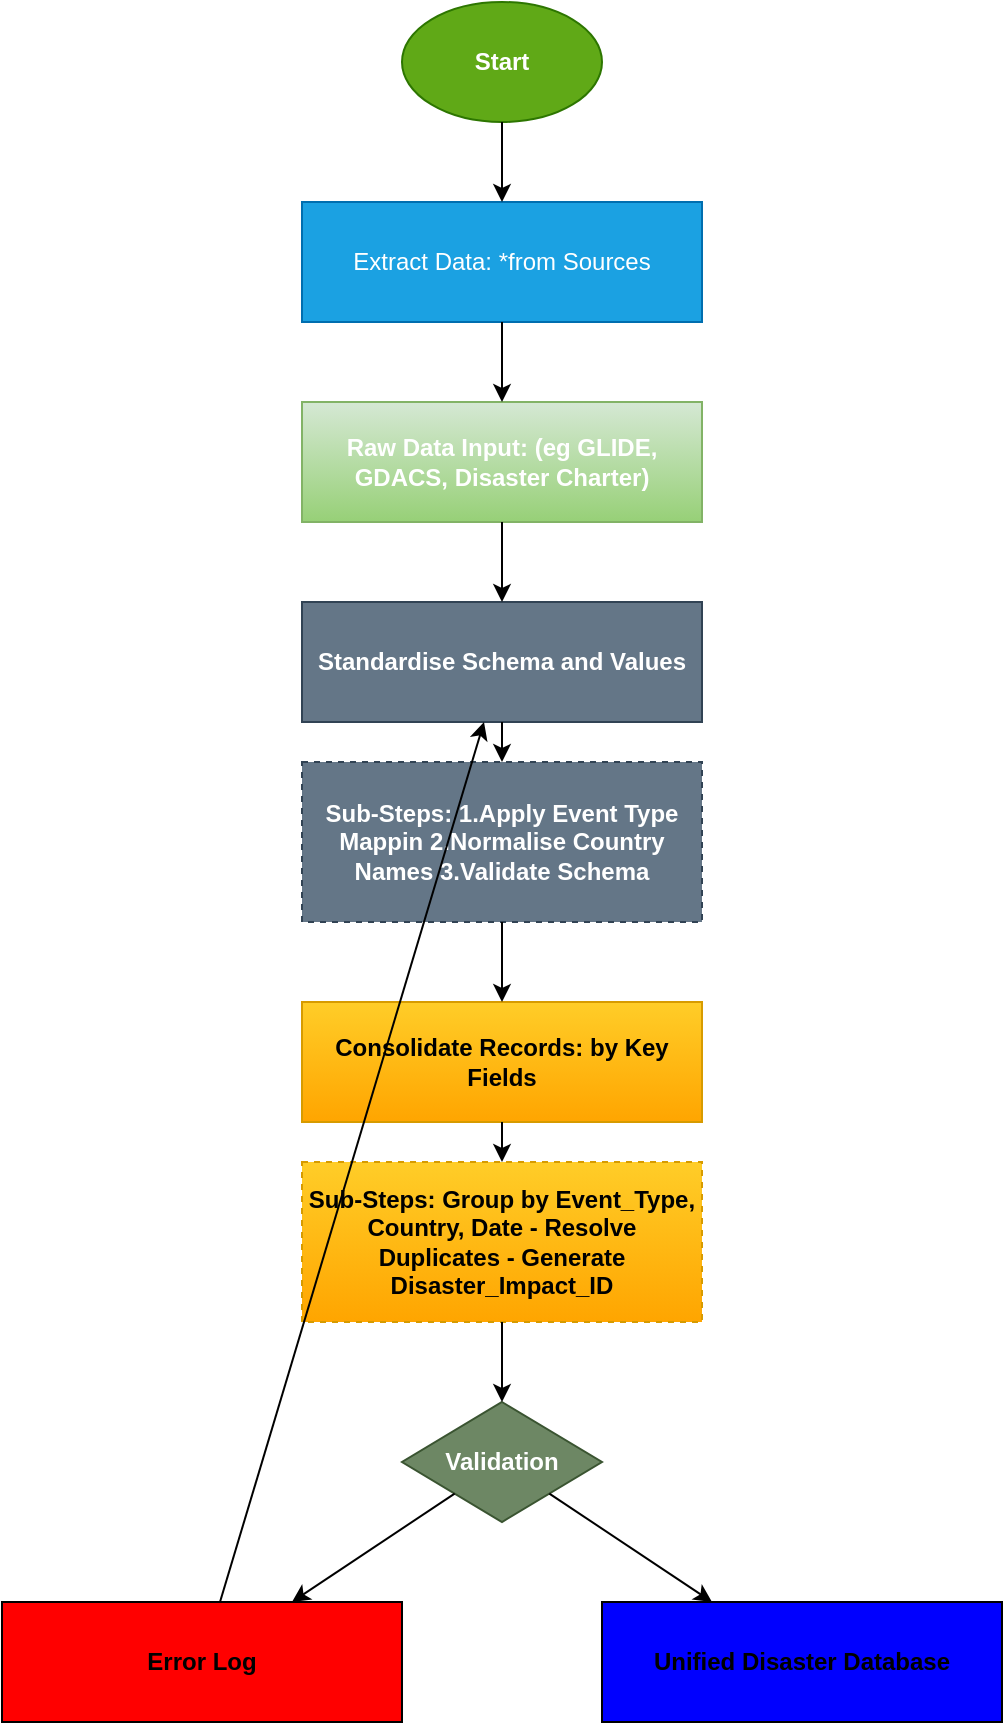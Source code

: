 <mxfile>
    <diagram id="_TRLUz1VdIy_0vlgIy0Z" name="Page-1">
        <mxGraphModel dx="1458" dy="969" grid="0" gridSize="10" guides="1" tooltips="1" connect="1" arrows="1" fold="1" page="0" pageScale="1" pageWidth="850" pageHeight="1100" math="0" shadow="0">
            <root>
                <mxCell id="0"/>
                <mxCell id="1" parent="0"/>
                <mxCell id="start" value="&lt;b&gt;Start&lt;/b&gt;" style="ellipse;whiteSpace=wrap;html=1;fillColor=#60a917;fontColor=#ffffff;strokeColor=#2D7600;" parent="1" vertex="1">
                    <mxGeometry x="300" y="20" width="100" height="60" as="geometry"/>
                </mxCell>
                <mxCell id="raw_data" value="&lt;p data-pm-slice=&quot;0 0 []&quot;&gt;Extract Data: *from Sources&lt;/p&gt;" style="parallelogram;whiteSpace=wrap;html=1;fillColor=#1ba1e2;fontColor=#ffffff;strokeColor=#006EAF;" parent="1" vertex="1">
                    <mxGeometry x="250" y="120" width="200" height="60" as="geometry"/>
                </mxCell>
                <mxCell id="extract" value="&lt;b style=&quot;color: rgb(255, 255, 255);&quot;&gt;Raw Data Input: (eg GLIDE, GDACS, Disaster Charter)&lt;/b&gt;" style="rectangle;whiteSpace=wrap;html=1;fillColor=#d5e8d4;strokeColor=#82b366;gradientColor=#97d077;" parent="1" vertex="1">
                    <mxGeometry x="250" y="220" width="200" height="60" as="geometry"/>
                </mxCell>
                <mxCell id="standardize" value="&lt;b&gt;Standardise Schema and Values&lt;/b&gt;" style="rectangle;whiteSpace=wrap;html=1;fillColor=#647687;strokeColor=#314354;fontColor=#ffffff;" parent="1" vertex="1">
                    <mxGeometry x="250" y="320" width="200" height="60" as="geometry"/>
                </mxCell>
                <mxCell id="standardize_steps" value="&lt;b&gt;Sub-Steps: 1.Apply Event Type Mappin 2.Normalise Country Names 3.Validate Schema&lt;/b&gt;" style="dashed=1;whiteSpace=wrap;html=1;fillColor=#647687;strokeColor=#314354;fontColor=#ffffff;" parent="1" vertex="1">
                    <mxGeometry x="250" y="400" width="200" height="80" as="geometry"/>
                </mxCell>
                <mxCell id="consolidate" value="&lt;b&gt;Consolidate Records: by Key Fields&lt;/b&gt;" style="rectangle;whiteSpace=wrap;html=1;fillColor=#ffcd28;gradientColor=#ffa500;strokeColor=#d79b00;" parent="1" vertex="1">
                    <mxGeometry x="250" y="520" width="200" height="60" as="geometry"/>
                </mxCell>
                <mxCell id="consolidate_steps" value="&lt;b&gt;Sub-Steps: Group by Event_Type, Country, Date - Resolve Duplicates - Generate Disaster_Impact_ID&lt;/b&gt;" style="dashed=1;whiteSpace=wrap;html=1;fillColor=#ffcd28;gradientColor=#ffa500;strokeColor=#d79b00;" parent="1" vertex="1">
                    <mxGeometry x="250" y="600" width="200" height="80" as="geometry"/>
                </mxCell>
                <mxCell id="validate" value="&lt;b&gt;Validation&lt;/b&gt;" style="rhombus;whiteSpace=wrap;html=1;fillColor=#6d8764;strokeColor=#3A5431;fontColor=#ffffff;" parent="1" vertex="1">
                    <mxGeometry x="300" y="720" width="100" height="60" as="geometry"/>
                </mxCell>
                <mxCell id="error_log" value="&lt;b&gt;Error Log&lt;/b&gt;" style="parallelogram;fillColor=red;whiteSpace=wrap;html=1;" parent="1" vertex="1">
                    <mxGeometry x="100" y="820" width="200" height="60" as="geometry"/>
                </mxCell>
                <mxCell id="unified_db" value="&lt;b&gt;Unified Disaster Database&lt;/b&gt;" style="parallelogram;fillColor=blue;whiteSpace=wrap;html=1;" parent="1" vertex="1">
                    <mxGeometry x="400" y="820" width="200" height="60" as="geometry"/>
                </mxCell>
                <mxCell id="edge_start_raw" parent="1" source="start" target="raw_data" edge="1">
                    <mxGeometry relative="1" as="geometry"/>
                </mxCell>
                <mxCell id="edge_raw_extract" parent="1" source="raw_data" target="extract" edge="1">
                    <mxGeometry relative="1" as="geometry"/>
                </mxCell>
                <mxCell id="edge_extract_standardize" parent="1" source="extract" target="standardize" edge="1">
                    <mxGeometry relative="1" as="geometry"/>
                </mxCell>
                <mxCell id="edge_standardize_steps" parent="1" source="standardize" target="standardize_steps" edge="1">
                    <mxGeometry relative="1" as="geometry"/>
                </mxCell>
                <mxCell id="edge_steps_consolidate" parent="1" source="standardize_steps" target="consolidate" edge="1">
                    <mxGeometry relative="1" as="geometry"/>
                </mxCell>
                <mxCell id="edge_consolidate_steps" parent="1" source="consolidate" target="consolidate_steps" edge="1">
                    <mxGeometry relative="1" as="geometry"/>
                </mxCell>
                <mxCell id="edge_steps_validate" parent="1" source="consolidate_steps" target="validate" edge="1">
                    <mxGeometry relative="1" as="geometry"/>
                </mxCell>
                <mxCell id="edge_validate_db" parent="1" source="validate" target="unified_db" edge="1">
                    <mxGeometry relative="1" as="geometry"/>
                    <mxPoint x="380" as="sourcePoint"/>
                </mxCell>
                <mxCell id="edge_validate_error" parent="1" source="validate" target="error_log" edge="1">
                    <mxGeometry relative="1" as="geometry"/>
                    <mxPoint x="320" as="sourcePoint"/>
                </mxCell>
                <mxCell id="edge_error_retry" parent="1" source="error_log" target="standardize" edge="1">
                    <mxGeometry relative="1" as="geometry"/>
                    <mxPoint x="180" as="sourcePoint"/>
                </mxCell>
            </root>
        </mxGraphModel>
    </diagram>
</mxfile>